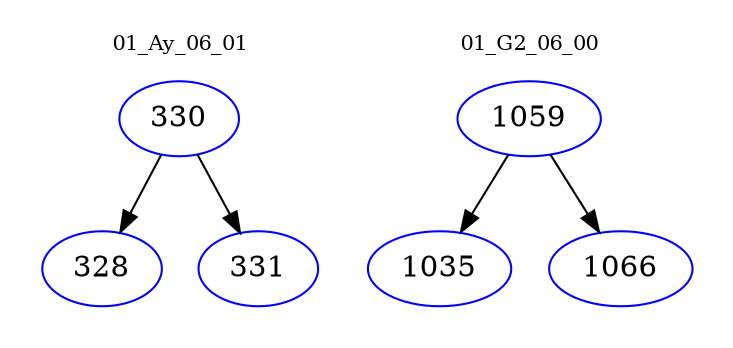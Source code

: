 digraph{
subgraph cluster_0 {
color = white
label = "01_Ay_06_01";
fontsize=10;
T0_330 [label="330", color="blue"]
T0_330 -> T0_328 [color="black"]
T0_328 [label="328", color="blue"]
T0_330 -> T0_331 [color="black"]
T0_331 [label="331", color="blue"]
}
subgraph cluster_1 {
color = white
label = "01_G2_06_00";
fontsize=10;
T1_1059 [label="1059", color="blue"]
T1_1059 -> T1_1035 [color="black"]
T1_1035 [label="1035", color="blue"]
T1_1059 -> T1_1066 [color="black"]
T1_1066 [label="1066", color="blue"]
}
}
